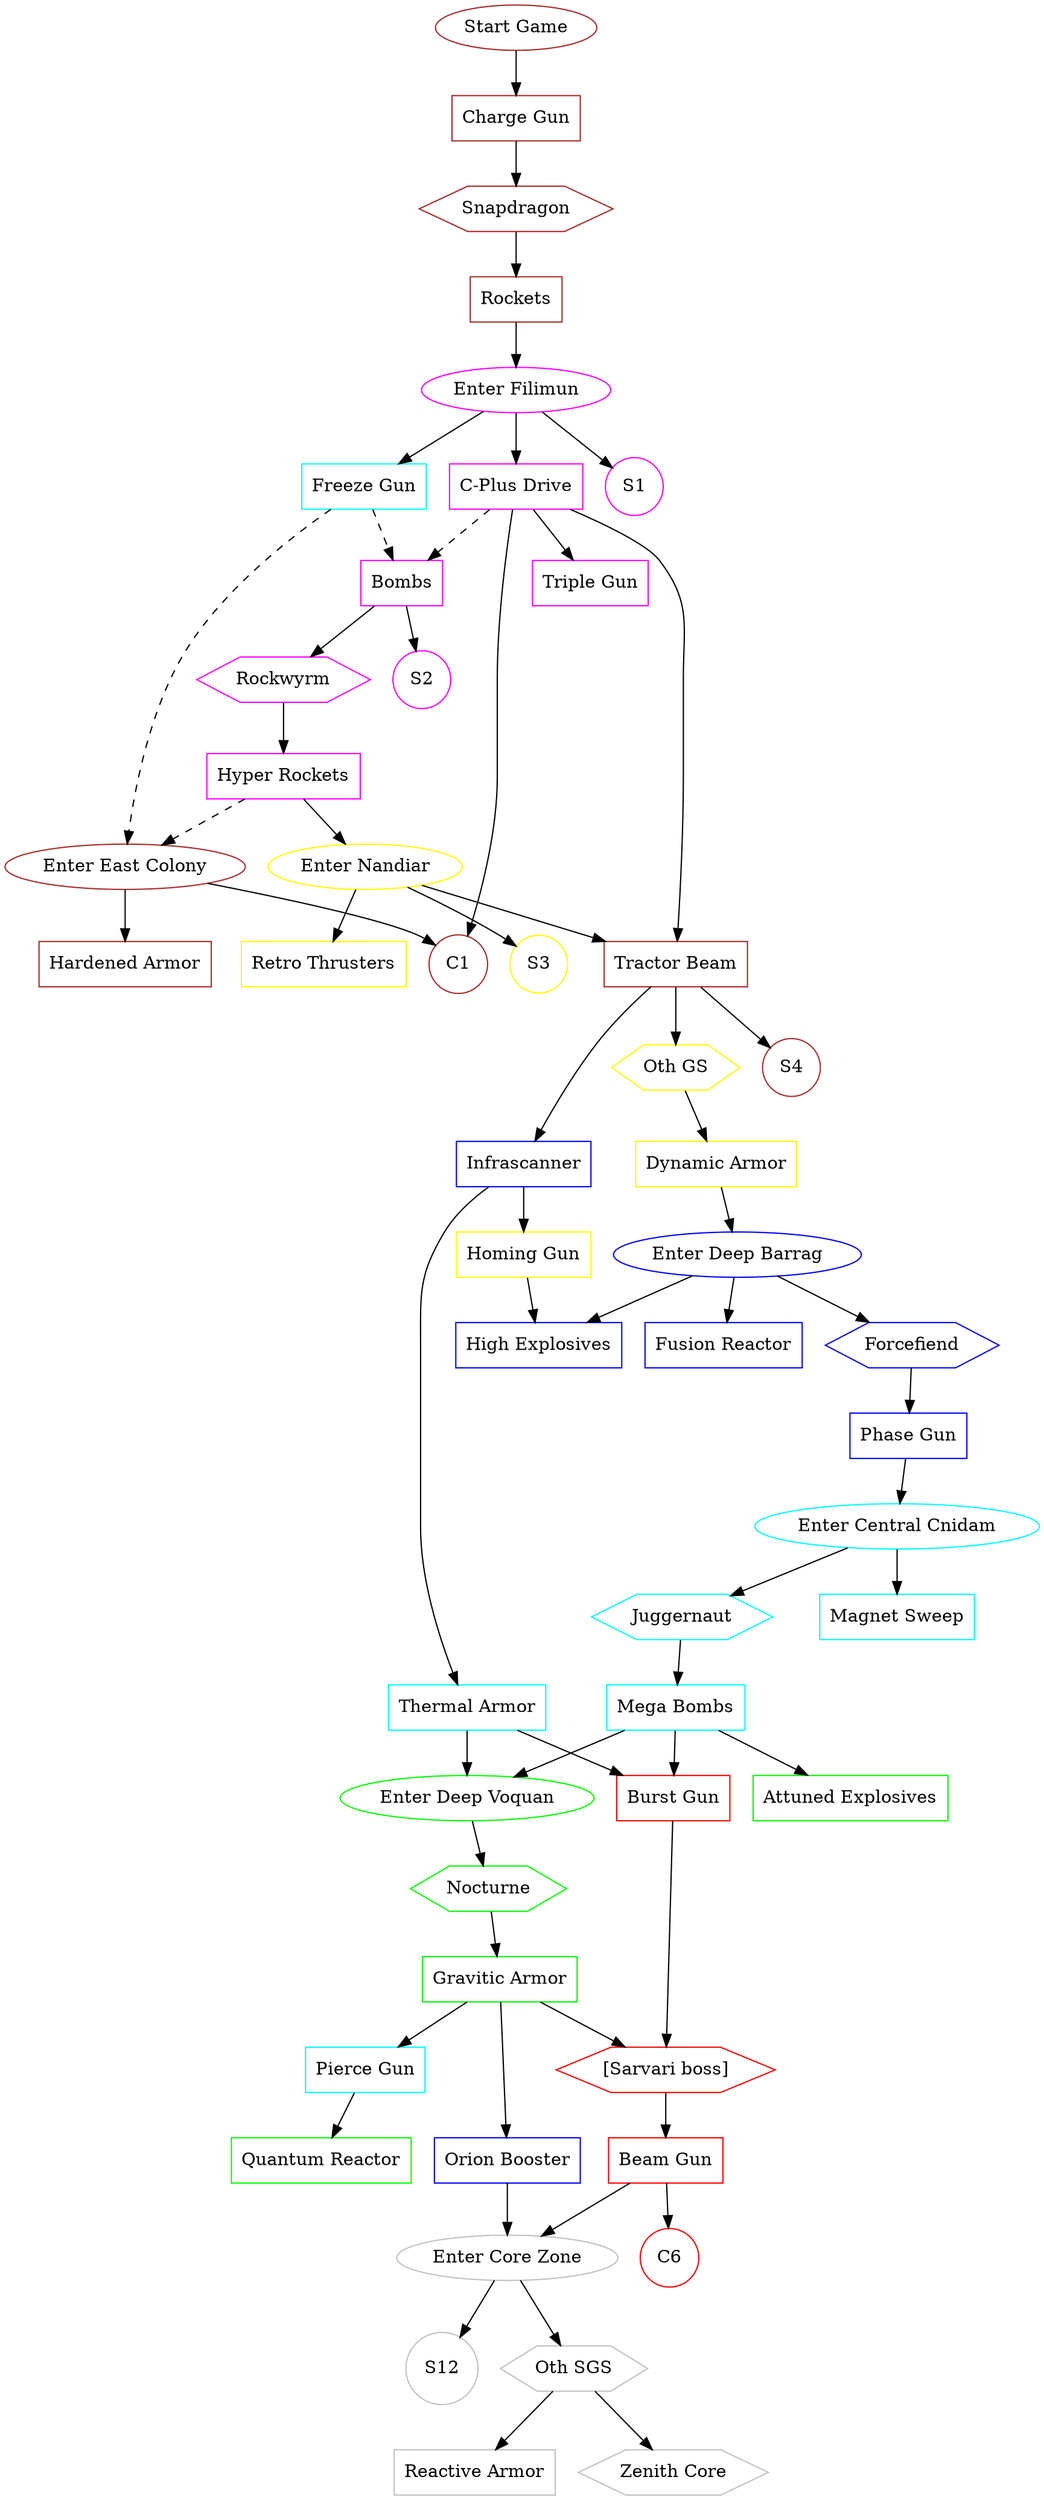 digraph azimuth {

node [shape=box];

// Upgrades:
"Charge Gun" [color=brown];
"Rockets" [color=brown];
"Freeze Gun" [color=cyan];
"Hardened Armor" [color=brown];
"C-Plus Drive" [color=magenta];
"Triple Gun" [color=magenta];
"Bombs" [color=magenta];
"Hyper Rockets" [color=magenta];
"Tractor Beam" [color=brown];
"Homing Gun" [color=yellow];
"Retro Thrusters" [color=yellow];
"Phase Gun" [color=blue];
"Infrascanner" [color=blue];
"Fusion Reactor" [color=blue];
"Thermal Armor" [color=cyan];
"Dynamic Armor" [color=yellow];
"Magnet Sweep" [color=cyan];
"Mega Bombs" [color=cyan];
"High Explosives" [color=blue];
"Attuned Explosives" [color=green];
"Gravitic Armor" [color=green];
"Orion Booster" [color=blue];
"Quantum Reactor" [color=green];
"Burst Gun" [color=red];
"Pierce Gun" [color=cyan];
"Beam Gun" [color=red];
"Reactive Armor" [color=gray];
// Shield batteries:
"S1" [shape=circle, color=magenta];
"S2" [shape=circle, color=magenta];
"S3" [shape=circle, color=yellow];
"S4" [shape=circle, color=brown];
"S12" [shape=circle, color=gray];
// Capacitors:
"C1" [shape=circle, color=brown];
"C6" [shape=circle, color=red];

// Bosses:
"Snapdragon" [shape=hexagon, color=brown];
"Rockwyrm" [shape=hexagon, color=magenta];
"Oth GS" [shape=hexagon, color=yellow];
"Forcefiend" [shape=hexagon, color=blue];
"Juggernaut" [shape=hexagon, color=cyan];
"Nocturne" [shape=hexagon, color=green];
"[Sarvari boss]" [shape=hexagon, color=red];
"Oth SGS" [shape=hexagon, color=gray];
"Zenith Core" [shape=hexagon, color=gray];

// Navigation:
"Start Game" [shape=ellipse, color=brown];
"Enter East Colony" [shape=ellipse, color=brown];
"Enter Filimun" [shape=ellipse, color=magenta];
"Enter Nandiar" [shape=ellipse, color=yellow];
"Enter Deep Barrag" [shape=ellipse, color=blue];
"Enter Central Cnidam" [shape=ellipse, color=cyan];
"Enter Deep Voquan" [shape=ellipse, color=green];
"Enter Core Zone" [shape=ellipse, color=gray];

// Dependencies:
"Start Game" -> "Charge Gun" -> "Snapdragon" -> "Rockets";
"Rockets" -> "Enter Filimun";
"Enter Filimun" -> "S1";
"Enter Filimun" -> "Freeze Gun";
"Enter Filimun" -> "C-Plus Drive";
"C-Plus Drive" -> "Tractor Beam";
"Freeze Gun" -> "Enter East Colony" [style=dashed];
"Hyper Rockets" -> "Enter East Colony" [style=dashed];
"Enter East Colony" -> "Hardened Armor";
"Enter East Colony" -> "C1";
"C-Plus Drive" -> "C1";
"Freeze Gun" -> "Bombs" [style=dashed];
"C-Plus Drive" -> "Bombs" [style=dashed];
"Bombs" -> "Rockwyrm";
"Rockwyrm" -> "Hyper Rockets" -> "Enter Nandiar";
"C-Plus Drive" -> "Triple Gun";
"Oth GS" -> "Dynamic Armor";
"Enter Nandiar" -> "Tractor Beam";
"Bombs" -> "S2";
"Enter Nandiar" -> "Retro Thrusters";
"Enter Nandiar" -> "S3";
"Tractor Beam" -> "Infrascanner";
"Tractor Beam" -> "S4";
"Infrascanner" -> "Thermal Armor";
"Mega Bombs" -> "Burst Gun";
"Thermal Armor" -> "Burst Gun";
"Tractor Beam" -> "Oth GS";
"Infrascanner" -> "Homing Gun";
"Homing Gun" -> "High Explosives";
"Dynamic Armor" -> "Enter Deep Barrag";
"Enter Deep Barrag" -> "High Explosives";
"Enter Deep Barrag" -> "Forcefiend";
"Forcefiend" -> "Phase Gun";
"Enter Deep Barrag" -> "Fusion Reactor";
"Phase Gun" -> "Enter Central Cnidam";
"Enter Central Cnidam" -> "Juggernaut";
"Enter Central Cnidam" -> "Magnet Sweep";
"Juggernaut" -> "Mega Bombs";
"Mega Bombs" -> "Enter Deep Voquan";
"Thermal Armor" -> "Enter Deep Voquan";
"Enter Deep Voquan" -> "Nocturne";
"Nocturne" -> "Gravitic Armor";
"Gravitic Armor" -> "Orion Booster";
"Mega Bombs" -> "Attuned Explosives";
"Gravitic Armor" -> "Pierce Gun";
"Pierce Gun" -> "Quantum Reactor";
"Gravitic Armor" -> "[Sarvari boss]";
"Burst Gun" -> "[Sarvari boss]";
"[Sarvari boss]" -> "Beam Gun";
"Orion Booster" -> "Enter Core Zone";
"Beam Gun" -> "Enter Core Zone";
"Beam Gun" -> "C6";
"Enter Core Zone" -> "S12";
"Enter Core Zone" -> "Oth SGS";
"Oth SGS" -> "Reactive Armor";
"Oth SGS" -> "Zenith Core";

}
